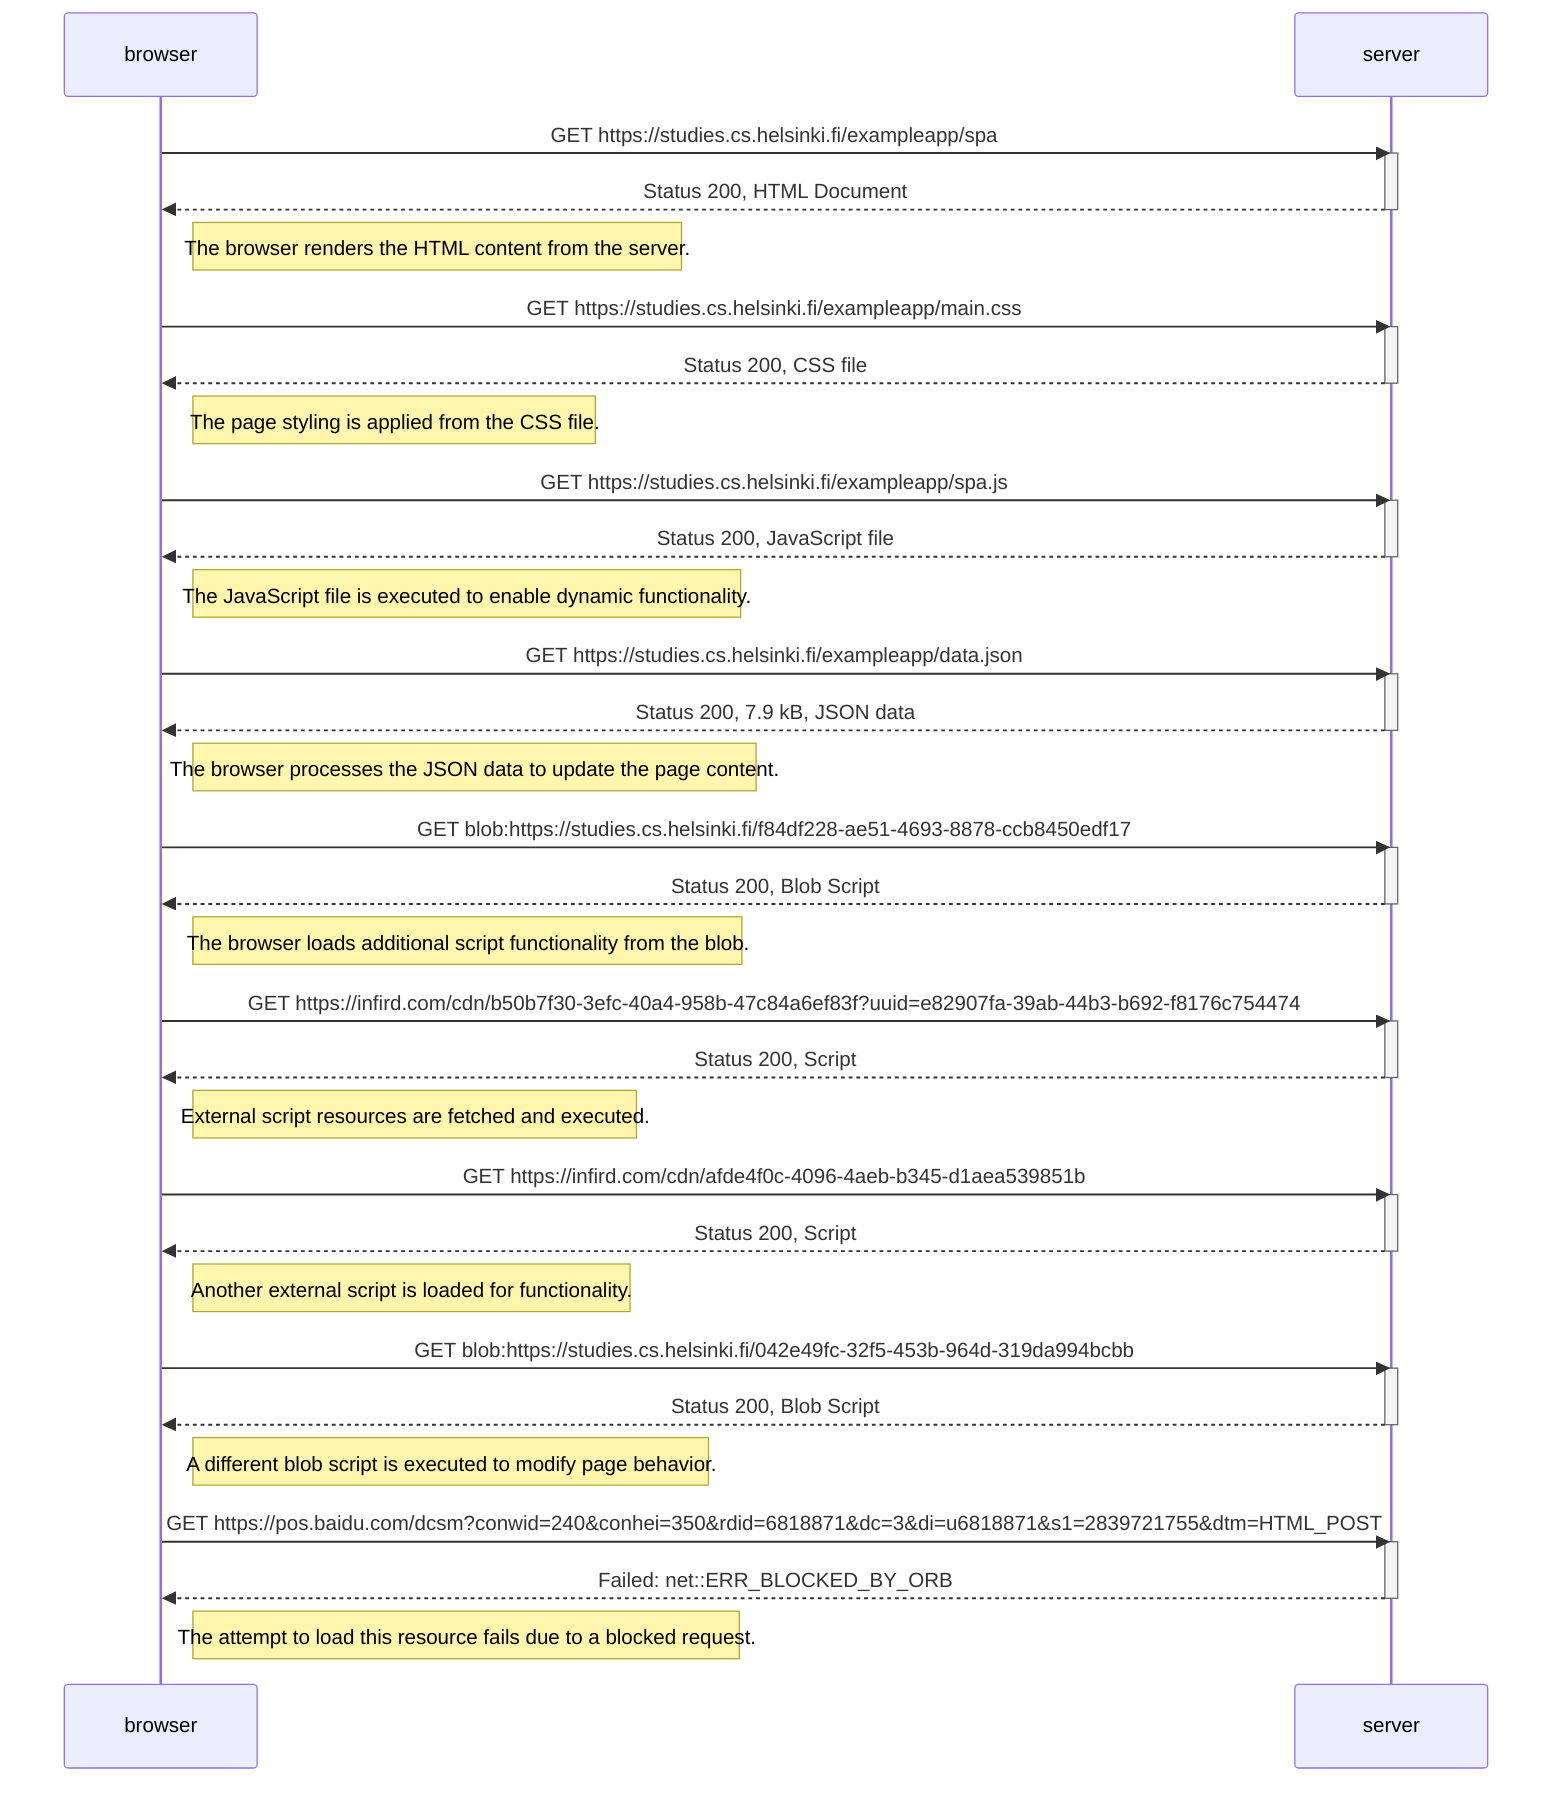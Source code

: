 sequenceDiagram
    participant browser
    participant server

    browser->>server: GET https://studies.cs.helsinki.fi/exampleapp/spa
    activate server
    server-->>browser: Status 200, HTML Document
    deactivate server
    Note right of browser: The browser renders the HTML content from the server.

    browser->>server: GET https://studies.cs.helsinki.fi/exampleapp/main.css
    activate server
    server-->>browser: Status 200, CSS file
    deactivate server
    Note right of browser: The page styling is applied from the CSS file.

    browser->>server: GET https://studies.cs.helsinki.fi/exampleapp/spa.js
    activate server
    server-->>browser: Status 200, JavaScript file
    deactivate server
    Note right of browser: The JavaScript file is executed to enable dynamic functionality.

    browser->>server: GET https://studies.cs.helsinki.fi/exampleapp/data.json
    activate server
    server-->>browser: Status 200, 7.9 kB, JSON data
    deactivate server
    Note right of browser: The browser processes the JSON data to update the page content.

    browser->>server: GET blob:https://studies.cs.helsinki.fi/f84df228-ae51-4693-8878-ccb8450edf17
    activate server
    server-->>browser: Status 200, Blob Script
    deactivate server
    Note right of browser: The browser loads additional script functionality from the blob.

    browser->>server: GET https://infird.com/cdn/b50b7f30-3efc-40a4-958b-47c84a6ef83f?uuid=e82907fa-39ab-44b3-b692-f8176c754474
    activate server
    server-->>browser: Status 200, Script
    deactivate server
    Note right of browser: External script resources are fetched and executed.

    browser->>server: GET https://infird.com/cdn/afde4f0c-4096-4aeb-b345-d1aea539851b
    activate server
    server-->>browser: Status 200, Script
    deactivate server
    Note right of browser: Another external script is loaded for functionality.

    browser->>server: GET blob:https://studies.cs.helsinki.fi/042e49fc-32f5-453b-964d-319da994bcbb
    activate server
    server-->>browser: Status 200, Blob Script
    deactivate server
    Note right of browser: A different blob script is executed to modify page behavior.

    browser->>server: GET https://pos.baidu.com/dcsm?conwid=240&conhei=350&rdid=6818871&dc=3&di=u6818871&s1=2839721755&dtm=HTML_POST
    activate server
    server-->>browser: Failed: net::ERR_BLOCKED_BY_ORB
    deactivate server
    Note right of browser: The attempt to load this resource fails due to a blocked request.